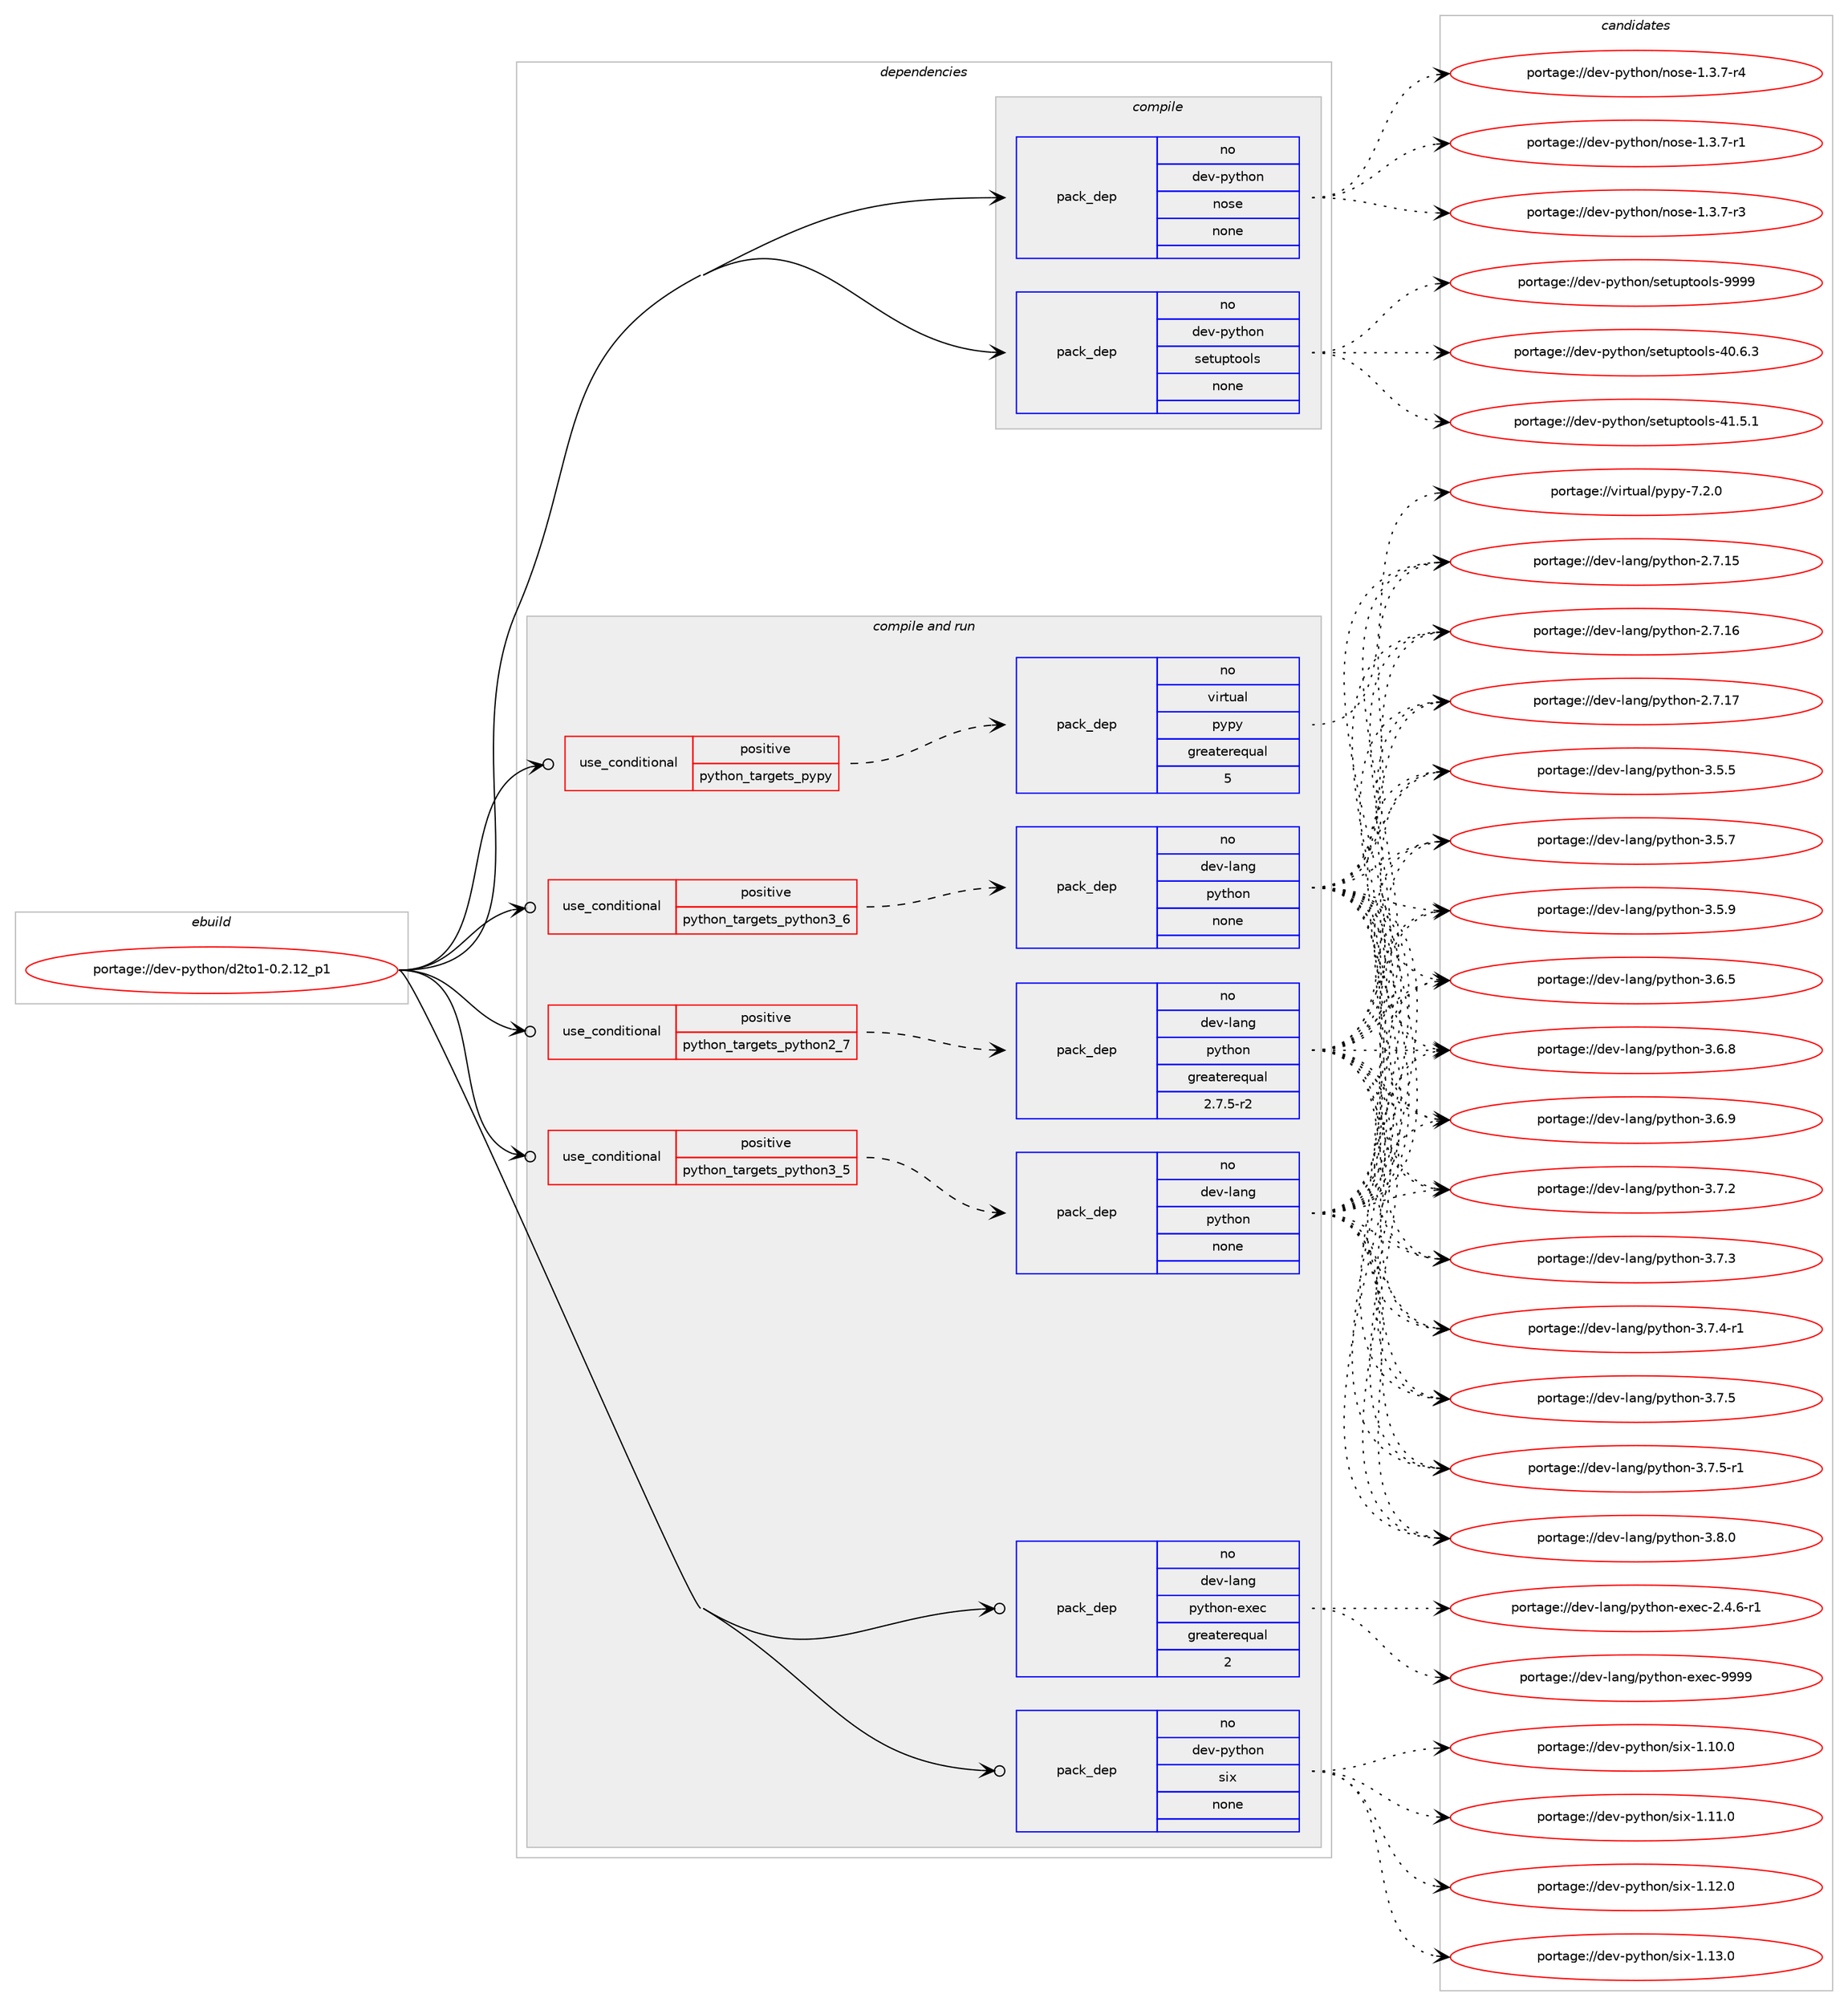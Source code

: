 digraph prolog {

# *************
# Graph options
# *************

newrank=true;
concentrate=true;
compound=true;
graph [rankdir=LR,fontname=Helvetica,fontsize=10,ranksep=1.5];#, ranksep=2.5, nodesep=0.2];
edge  [arrowhead=vee];
node  [fontname=Helvetica,fontsize=10];

# **********
# The ebuild
# **********

subgraph cluster_leftcol {
color=gray;
rank=same;
label=<<i>ebuild</i>>;
id [label="portage://dev-python/d2to1-0.2.12_p1", color=red, width=4, href="../dev-python/d2to1-0.2.12_p1.svg"];
}

# ****************
# The dependencies
# ****************

subgraph cluster_midcol {
color=gray;
label=<<i>dependencies</i>>;
subgraph cluster_compile {
fillcolor="#eeeeee";
style=filled;
label=<<i>compile</i>>;
subgraph pack104899 {
dependency135665 [label=<<TABLE BORDER="0" CELLBORDER="1" CELLSPACING="0" CELLPADDING="4" WIDTH="220"><TR><TD ROWSPAN="6" CELLPADDING="30">pack_dep</TD></TR><TR><TD WIDTH="110">no</TD></TR><TR><TD>dev-python</TD></TR><TR><TD>nose</TD></TR><TR><TD>none</TD></TR><TR><TD></TD></TR></TABLE>>, shape=none, color=blue];
}
id:e -> dependency135665:w [weight=20,style="solid",arrowhead="vee"];
subgraph pack104900 {
dependency135666 [label=<<TABLE BORDER="0" CELLBORDER="1" CELLSPACING="0" CELLPADDING="4" WIDTH="220"><TR><TD ROWSPAN="6" CELLPADDING="30">pack_dep</TD></TR><TR><TD WIDTH="110">no</TD></TR><TR><TD>dev-python</TD></TR><TR><TD>setuptools</TD></TR><TR><TD>none</TD></TR><TR><TD></TD></TR></TABLE>>, shape=none, color=blue];
}
id:e -> dependency135666:w [weight=20,style="solid",arrowhead="vee"];
}
subgraph cluster_compileandrun {
fillcolor="#eeeeee";
style=filled;
label=<<i>compile and run</i>>;
subgraph cond27450 {
dependency135667 [label=<<TABLE BORDER="0" CELLBORDER="1" CELLSPACING="0" CELLPADDING="4"><TR><TD ROWSPAN="3" CELLPADDING="10">use_conditional</TD></TR><TR><TD>positive</TD></TR><TR><TD>python_targets_pypy</TD></TR></TABLE>>, shape=none, color=red];
subgraph pack104901 {
dependency135668 [label=<<TABLE BORDER="0" CELLBORDER="1" CELLSPACING="0" CELLPADDING="4" WIDTH="220"><TR><TD ROWSPAN="6" CELLPADDING="30">pack_dep</TD></TR><TR><TD WIDTH="110">no</TD></TR><TR><TD>virtual</TD></TR><TR><TD>pypy</TD></TR><TR><TD>greaterequal</TD></TR><TR><TD>5</TD></TR></TABLE>>, shape=none, color=blue];
}
dependency135667:e -> dependency135668:w [weight=20,style="dashed",arrowhead="vee"];
}
id:e -> dependency135667:w [weight=20,style="solid",arrowhead="odotvee"];
subgraph cond27451 {
dependency135669 [label=<<TABLE BORDER="0" CELLBORDER="1" CELLSPACING="0" CELLPADDING="4"><TR><TD ROWSPAN="3" CELLPADDING="10">use_conditional</TD></TR><TR><TD>positive</TD></TR><TR><TD>python_targets_python2_7</TD></TR></TABLE>>, shape=none, color=red];
subgraph pack104902 {
dependency135670 [label=<<TABLE BORDER="0" CELLBORDER="1" CELLSPACING="0" CELLPADDING="4" WIDTH="220"><TR><TD ROWSPAN="6" CELLPADDING="30">pack_dep</TD></TR><TR><TD WIDTH="110">no</TD></TR><TR><TD>dev-lang</TD></TR><TR><TD>python</TD></TR><TR><TD>greaterequal</TD></TR><TR><TD>2.7.5-r2</TD></TR></TABLE>>, shape=none, color=blue];
}
dependency135669:e -> dependency135670:w [weight=20,style="dashed",arrowhead="vee"];
}
id:e -> dependency135669:w [weight=20,style="solid",arrowhead="odotvee"];
subgraph cond27452 {
dependency135671 [label=<<TABLE BORDER="0" CELLBORDER="1" CELLSPACING="0" CELLPADDING="4"><TR><TD ROWSPAN="3" CELLPADDING="10">use_conditional</TD></TR><TR><TD>positive</TD></TR><TR><TD>python_targets_python3_5</TD></TR></TABLE>>, shape=none, color=red];
subgraph pack104903 {
dependency135672 [label=<<TABLE BORDER="0" CELLBORDER="1" CELLSPACING="0" CELLPADDING="4" WIDTH="220"><TR><TD ROWSPAN="6" CELLPADDING="30">pack_dep</TD></TR><TR><TD WIDTH="110">no</TD></TR><TR><TD>dev-lang</TD></TR><TR><TD>python</TD></TR><TR><TD>none</TD></TR><TR><TD></TD></TR></TABLE>>, shape=none, color=blue];
}
dependency135671:e -> dependency135672:w [weight=20,style="dashed",arrowhead="vee"];
}
id:e -> dependency135671:w [weight=20,style="solid",arrowhead="odotvee"];
subgraph cond27453 {
dependency135673 [label=<<TABLE BORDER="0" CELLBORDER="1" CELLSPACING="0" CELLPADDING="4"><TR><TD ROWSPAN="3" CELLPADDING="10">use_conditional</TD></TR><TR><TD>positive</TD></TR><TR><TD>python_targets_python3_6</TD></TR></TABLE>>, shape=none, color=red];
subgraph pack104904 {
dependency135674 [label=<<TABLE BORDER="0" CELLBORDER="1" CELLSPACING="0" CELLPADDING="4" WIDTH="220"><TR><TD ROWSPAN="6" CELLPADDING="30">pack_dep</TD></TR><TR><TD WIDTH="110">no</TD></TR><TR><TD>dev-lang</TD></TR><TR><TD>python</TD></TR><TR><TD>none</TD></TR><TR><TD></TD></TR></TABLE>>, shape=none, color=blue];
}
dependency135673:e -> dependency135674:w [weight=20,style="dashed",arrowhead="vee"];
}
id:e -> dependency135673:w [weight=20,style="solid",arrowhead="odotvee"];
subgraph pack104905 {
dependency135675 [label=<<TABLE BORDER="0" CELLBORDER="1" CELLSPACING="0" CELLPADDING="4" WIDTH="220"><TR><TD ROWSPAN="6" CELLPADDING="30">pack_dep</TD></TR><TR><TD WIDTH="110">no</TD></TR><TR><TD>dev-lang</TD></TR><TR><TD>python-exec</TD></TR><TR><TD>greaterequal</TD></TR><TR><TD>2</TD></TR></TABLE>>, shape=none, color=blue];
}
id:e -> dependency135675:w [weight=20,style="solid",arrowhead="odotvee"];
subgraph pack104906 {
dependency135676 [label=<<TABLE BORDER="0" CELLBORDER="1" CELLSPACING="0" CELLPADDING="4" WIDTH="220"><TR><TD ROWSPAN="6" CELLPADDING="30">pack_dep</TD></TR><TR><TD WIDTH="110">no</TD></TR><TR><TD>dev-python</TD></TR><TR><TD>six</TD></TR><TR><TD>none</TD></TR><TR><TD></TD></TR></TABLE>>, shape=none, color=blue];
}
id:e -> dependency135676:w [weight=20,style="solid",arrowhead="odotvee"];
}
subgraph cluster_run {
fillcolor="#eeeeee";
style=filled;
label=<<i>run</i>>;
}
}

# **************
# The candidates
# **************

subgraph cluster_choices {
rank=same;
color=gray;
label=<<i>candidates</i>>;

subgraph choice104899 {
color=black;
nodesep=1;
choiceportage10010111845112121116104111110471101111151014549465146554511449 [label="portage://dev-python/nose-1.3.7-r1", color=red, width=4,href="../dev-python/nose-1.3.7-r1.svg"];
choiceportage10010111845112121116104111110471101111151014549465146554511451 [label="portage://dev-python/nose-1.3.7-r3", color=red, width=4,href="../dev-python/nose-1.3.7-r3.svg"];
choiceportage10010111845112121116104111110471101111151014549465146554511452 [label="portage://dev-python/nose-1.3.7-r4", color=red, width=4,href="../dev-python/nose-1.3.7-r4.svg"];
dependency135665:e -> choiceportage10010111845112121116104111110471101111151014549465146554511449:w [style=dotted,weight="100"];
dependency135665:e -> choiceportage10010111845112121116104111110471101111151014549465146554511451:w [style=dotted,weight="100"];
dependency135665:e -> choiceportage10010111845112121116104111110471101111151014549465146554511452:w [style=dotted,weight="100"];
}
subgraph choice104900 {
color=black;
nodesep=1;
choiceportage100101118451121211161041111104711510111611711211611111110811545524846544651 [label="portage://dev-python/setuptools-40.6.3", color=red, width=4,href="../dev-python/setuptools-40.6.3.svg"];
choiceportage100101118451121211161041111104711510111611711211611111110811545524946534649 [label="portage://dev-python/setuptools-41.5.1", color=red, width=4,href="../dev-python/setuptools-41.5.1.svg"];
choiceportage10010111845112121116104111110471151011161171121161111111081154557575757 [label="portage://dev-python/setuptools-9999", color=red, width=4,href="../dev-python/setuptools-9999.svg"];
dependency135666:e -> choiceportage100101118451121211161041111104711510111611711211611111110811545524846544651:w [style=dotted,weight="100"];
dependency135666:e -> choiceportage100101118451121211161041111104711510111611711211611111110811545524946534649:w [style=dotted,weight="100"];
dependency135666:e -> choiceportage10010111845112121116104111110471151011161171121161111111081154557575757:w [style=dotted,weight="100"];
}
subgraph choice104901 {
color=black;
nodesep=1;
choiceportage1181051141161179710847112121112121455546504648 [label="portage://virtual/pypy-7.2.0", color=red, width=4,href="../virtual/pypy-7.2.0.svg"];
dependency135668:e -> choiceportage1181051141161179710847112121112121455546504648:w [style=dotted,weight="100"];
}
subgraph choice104902 {
color=black;
nodesep=1;
choiceportage10010111845108971101034711212111610411111045504655464953 [label="portage://dev-lang/python-2.7.15", color=red, width=4,href="../dev-lang/python-2.7.15.svg"];
choiceportage10010111845108971101034711212111610411111045504655464954 [label="portage://dev-lang/python-2.7.16", color=red, width=4,href="../dev-lang/python-2.7.16.svg"];
choiceportage10010111845108971101034711212111610411111045504655464955 [label="portage://dev-lang/python-2.7.17", color=red, width=4,href="../dev-lang/python-2.7.17.svg"];
choiceportage100101118451089711010347112121116104111110455146534653 [label="portage://dev-lang/python-3.5.5", color=red, width=4,href="../dev-lang/python-3.5.5.svg"];
choiceportage100101118451089711010347112121116104111110455146534655 [label="portage://dev-lang/python-3.5.7", color=red, width=4,href="../dev-lang/python-3.5.7.svg"];
choiceportage100101118451089711010347112121116104111110455146534657 [label="portage://dev-lang/python-3.5.9", color=red, width=4,href="../dev-lang/python-3.5.9.svg"];
choiceportage100101118451089711010347112121116104111110455146544653 [label="portage://dev-lang/python-3.6.5", color=red, width=4,href="../dev-lang/python-3.6.5.svg"];
choiceportage100101118451089711010347112121116104111110455146544656 [label="portage://dev-lang/python-3.6.8", color=red, width=4,href="../dev-lang/python-3.6.8.svg"];
choiceportage100101118451089711010347112121116104111110455146544657 [label="portage://dev-lang/python-3.6.9", color=red, width=4,href="../dev-lang/python-3.6.9.svg"];
choiceportage100101118451089711010347112121116104111110455146554650 [label="portage://dev-lang/python-3.7.2", color=red, width=4,href="../dev-lang/python-3.7.2.svg"];
choiceportage100101118451089711010347112121116104111110455146554651 [label="portage://dev-lang/python-3.7.3", color=red, width=4,href="../dev-lang/python-3.7.3.svg"];
choiceportage1001011184510897110103471121211161041111104551465546524511449 [label="portage://dev-lang/python-3.7.4-r1", color=red, width=4,href="../dev-lang/python-3.7.4-r1.svg"];
choiceportage100101118451089711010347112121116104111110455146554653 [label="portage://dev-lang/python-3.7.5", color=red, width=4,href="../dev-lang/python-3.7.5.svg"];
choiceportage1001011184510897110103471121211161041111104551465546534511449 [label="portage://dev-lang/python-3.7.5-r1", color=red, width=4,href="../dev-lang/python-3.7.5-r1.svg"];
choiceportage100101118451089711010347112121116104111110455146564648 [label="portage://dev-lang/python-3.8.0", color=red, width=4,href="../dev-lang/python-3.8.0.svg"];
dependency135670:e -> choiceportage10010111845108971101034711212111610411111045504655464953:w [style=dotted,weight="100"];
dependency135670:e -> choiceportage10010111845108971101034711212111610411111045504655464954:w [style=dotted,weight="100"];
dependency135670:e -> choiceportage10010111845108971101034711212111610411111045504655464955:w [style=dotted,weight="100"];
dependency135670:e -> choiceportage100101118451089711010347112121116104111110455146534653:w [style=dotted,weight="100"];
dependency135670:e -> choiceportage100101118451089711010347112121116104111110455146534655:w [style=dotted,weight="100"];
dependency135670:e -> choiceportage100101118451089711010347112121116104111110455146534657:w [style=dotted,weight="100"];
dependency135670:e -> choiceportage100101118451089711010347112121116104111110455146544653:w [style=dotted,weight="100"];
dependency135670:e -> choiceportage100101118451089711010347112121116104111110455146544656:w [style=dotted,weight="100"];
dependency135670:e -> choiceportage100101118451089711010347112121116104111110455146544657:w [style=dotted,weight="100"];
dependency135670:e -> choiceportage100101118451089711010347112121116104111110455146554650:w [style=dotted,weight="100"];
dependency135670:e -> choiceportage100101118451089711010347112121116104111110455146554651:w [style=dotted,weight="100"];
dependency135670:e -> choiceportage1001011184510897110103471121211161041111104551465546524511449:w [style=dotted,weight="100"];
dependency135670:e -> choiceportage100101118451089711010347112121116104111110455146554653:w [style=dotted,weight="100"];
dependency135670:e -> choiceportage1001011184510897110103471121211161041111104551465546534511449:w [style=dotted,weight="100"];
dependency135670:e -> choiceportage100101118451089711010347112121116104111110455146564648:w [style=dotted,weight="100"];
}
subgraph choice104903 {
color=black;
nodesep=1;
choiceportage10010111845108971101034711212111610411111045504655464953 [label="portage://dev-lang/python-2.7.15", color=red, width=4,href="../dev-lang/python-2.7.15.svg"];
choiceportage10010111845108971101034711212111610411111045504655464954 [label="portage://dev-lang/python-2.7.16", color=red, width=4,href="../dev-lang/python-2.7.16.svg"];
choiceportage10010111845108971101034711212111610411111045504655464955 [label="portage://dev-lang/python-2.7.17", color=red, width=4,href="../dev-lang/python-2.7.17.svg"];
choiceportage100101118451089711010347112121116104111110455146534653 [label="portage://dev-lang/python-3.5.5", color=red, width=4,href="../dev-lang/python-3.5.5.svg"];
choiceportage100101118451089711010347112121116104111110455146534655 [label="portage://dev-lang/python-3.5.7", color=red, width=4,href="../dev-lang/python-3.5.7.svg"];
choiceportage100101118451089711010347112121116104111110455146534657 [label="portage://dev-lang/python-3.5.9", color=red, width=4,href="../dev-lang/python-3.5.9.svg"];
choiceportage100101118451089711010347112121116104111110455146544653 [label="portage://dev-lang/python-3.6.5", color=red, width=4,href="../dev-lang/python-3.6.5.svg"];
choiceportage100101118451089711010347112121116104111110455146544656 [label="portage://dev-lang/python-3.6.8", color=red, width=4,href="../dev-lang/python-3.6.8.svg"];
choiceportage100101118451089711010347112121116104111110455146544657 [label="portage://dev-lang/python-3.6.9", color=red, width=4,href="../dev-lang/python-3.6.9.svg"];
choiceportage100101118451089711010347112121116104111110455146554650 [label="portage://dev-lang/python-3.7.2", color=red, width=4,href="../dev-lang/python-3.7.2.svg"];
choiceportage100101118451089711010347112121116104111110455146554651 [label="portage://dev-lang/python-3.7.3", color=red, width=4,href="../dev-lang/python-3.7.3.svg"];
choiceportage1001011184510897110103471121211161041111104551465546524511449 [label="portage://dev-lang/python-3.7.4-r1", color=red, width=4,href="../dev-lang/python-3.7.4-r1.svg"];
choiceportage100101118451089711010347112121116104111110455146554653 [label="portage://dev-lang/python-3.7.5", color=red, width=4,href="../dev-lang/python-3.7.5.svg"];
choiceportage1001011184510897110103471121211161041111104551465546534511449 [label="portage://dev-lang/python-3.7.5-r1", color=red, width=4,href="../dev-lang/python-3.7.5-r1.svg"];
choiceportage100101118451089711010347112121116104111110455146564648 [label="portage://dev-lang/python-3.8.0", color=red, width=4,href="../dev-lang/python-3.8.0.svg"];
dependency135672:e -> choiceportage10010111845108971101034711212111610411111045504655464953:w [style=dotted,weight="100"];
dependency135672:e -> choiceportage10010111845108971101034711212111610411111045504655464954:w [style=dotted,weight="100"];
dependency135672:e -> choiceportage10010111845108971101034711212111610411111045504655464955:w [style=dotted,weight="100"];
dependency135672:e -> choiceportage100101118451089711010347112121116104111110455146534653:w [style=dotted,weight="100"];
dependency135672:e -> choiceportage100101118451089711010347112121116104111110455146534655:w [style=dotted,weight="100"];
dependency135672:e -> choiceportage100101118451089711010347112121116104111110455146534657:w [style=dotted,weight="100"];
dependency135672:e -> choiceportage100101118451089711010347112121116104111110455146544653:w [style=dotted,weight="100"];
dependency135672:e -> choiceportage100101118451089711010347112121116104111110455146544656:w [style=dotted,weight="100"];
dependency135672:e -> choiceportage100101118451089711010347112121116104111110455146544657:w [style=dotted,weight="100"];
dependency135672:e -> choiceportage100101118451089711010347112121116104111110455146554650:w [style=dotted,weight="100"];
dependency135672:e -> choiceportage100101118451089711010347112121116104111110455146554651:w [style=dotted,weight="100"];
dependency135672:e -> choiceportage1001011184510897110103471121211161041111104551465546524511449:w [style=dotted,weight="100"];
dependency135672:e -> choiceportage100101118451089711010347112121116104111110455146554653:w [style=dotted,weight="100"];
dependency135672:e -> choiceportage1001011184510897110103471121211161041111104551465546534511449:w [style=dotted,weight="100"];
dependency135672:e -> choiceportage100101118451089711010347112121116104111110455146564648:w [style=dotted,weight="100"];
}
subgraph choice104904 {
color=black;
nodesep=1;
choiceportage10010111845108971101034711212111610411111045504655464953 [label="portage://dev-lang/python-2.7.15", color=red, width=4,href="../dev-lang/python-2.7.15.svg"];
choiceportage10010111845108971101034711212111610411111045504655464954 [label="portage://dev-lang/python-2.7.16", color=red, width=4,href="../dev-lang/python-2.7.16.svg"];
choiceportage10010111845108971101034711212111610411111045504655464955 [label="portage://dev-lang/python-2.7.17", color=red, width=4,href="../dev-lang/python-2.7.17.svg"];
choiceportage100101118451089711010347112121116104111110455146534653 [label="portage://dev-lang/python-3.5.5", color=red, width=4,href="../dev-lang/python-3.5.5.svg"];
choiceportage100101118451089711010347112121116104111110455146534655 [label="portage://dev-lang/python-3.5.7", color=red, width=4,href="../dev-lang/python-3.5.7.svg"];
choiceportage100101118451089711010347112121116104111110455146534657 [label="portage://dev-lang/python-3.5.9", color=red, width=4,href="../dev-lang/python-3.5.9.svg"];
choiceportage100101118451089711010347112121116104111110455146544653 [label="portage://dev-lang/python-3.6.5", color=red, width=4,href="../dev-lang/python-3.6.5.svg"];
choiceportage100101118451089711010347112121116104111110455146544656 [label="portage://dev-lang/python-3.6.8", color=red, width=4,href="../dev-lang/python-3.6.8.svg"];
choiceportage100101118451089711010347112121116104111110455146544657 [label="portage://dev-lang/python-3.6.9", color=red, width=4,href="../dev-lang/python-3.6.9.svg"];
choiceportage100101118451089711010347112121116104111110455146554650 [label="portage://dev-lang/python-3.7.2", color=red, width=4,href="../dev-lang/python-3.7.2.svg"];
choiceportage100101118451089711010347112121116104111110455146554651 [label="portage://dev-lang/python-3.7.3", color=red, width=4,href="../dev-lang/python-3.7.3.svg"];
choiceportage1001011184510897110103471121211161041111104551465546524511449 [label="portage://dev-lang/python-3.7.4-r1", color=red, width=4,href="../dev-lang/python-3.7.4-r1.svg"];
choiceportage100101118451089711010347112121116104111110455146554653 [label="portage://dev-lang/python-3.7.5", color=red, width=4,href="../dev-lang/python-3.7.5.svg"];
choiceportage1001011184510897110103471121211161041111104551465546534511449 [label="portage://dev-lang/python-3.7.5-r1", color=red, width=4,href="../dev-lang/python-3.7.5-r1.svg"];
choiceportage100101118451089711010347112121116104111110455146564648 [label="portage://dev-lang/python-3.8.0", color=red, width=4,href="../dev-lang/python-3.8.0.svg"];
dependency135674:e -> choiceportage10010111845108971101034711212111610411111045504655464953:w [style=dotted,weight="100"];
dependency135674:e -> choiceportage10010111845108971101034711212111610411111045504655464954:w [style=dotted,weight="100"];
dependency135674:e -> choiceportage10010111845108971101034711212111610411111045504655464955:w [style=dotted,weight="100"];
dependency135674:e -> choiceportage100101118451089711010347112121116104111110455146534653:w [style=dotted,weight="100"];
dependency135674:e -> choiceportage100101118451089711010347112121116104111110455146534655:w [style=dotted,weight="100"];
dependency135674:e -> choiceportage100101118451089711010347112121116104111110455146534657:w [style=dotted,weight="100"];
dependency135674:e -> choiceportage100101118451089711010347112121116104111110455146544653:w [style=dotted,weight="100"];
dependency135674:e -> choiceportage100101118451089711010347112121116104111110455146544656:w [style=dotted,weight="100"];
dependency135674:e -> choiceportage100101118451089711010347112121116104111110455146544657:w [style=dotted,weight="100"];
dependency135674:e -> choiceportage100101118451089711010347112121116104111110455146554650:w [style=dotted,weight="100"];
dependency135674:e -> choiceportage100101118451089711010347112121116104111110455146554651:w [style=dotted,weight="100"];
dependency135674:e -> choiceportage1001011184510897110103471121211161041111104551465546524511449:w [style=dotted,weight="100"];
dependency135674:e -> choiceportage100101118451089711010347112121116104111110455146554653:w [style=dotted,weight="100"];
dependency135674:e -> choiceportage1001011184510897110103471121211161041111104551465546534511449:w [style=dotted,weight="100"];
dependency135674:e -> choiceportage100101118451089711010347112121116104111110455146564648:w [style=dotted,weight="100"];
}
subgraph choice104905 {
color=black;
nodesep=1;
choiceportage10010111845108971101034711212111610411111045101120101994550465246544511449 [label="portage://dev-lang/python-exec-2.4.6-r1", color=red, width=4,href="../dev-lang/python-exec-2.4.6-r1.svg"];
choiceportage10010111845108971101034711212111610411111045101120101994557575757 [label="portage://dev-lang/python-exec-9999", color=red, width=4,href="../dev-lang/python-exec-9999.svg"];
dependency135675:e -> choiceportage10010111845108971101034711212111610411111045101120101994550465246544511449:w [style=dotted,weight="100"];
dependency135675:e -> choiceportage10010111845108971101034711212111610411111045101120101994557575757:w [style=dotted,weight="100"];
}
subgraph choice104906 {
color=black;
nodesep=1;
choiceportage100101118451121211161041111104711510512045494649484648 [label="portage://dev-python/six-1.10.0", color=red, width=4,href="../dev-python/six-1.10.0.svg"];
choiceportage100101118451121211161041111104711510512045494649494648 [label="portage://dev-python/six-1.11.0", color=red, width=4,href="../dev-python/six-1.11.0.svg"];
choiceportage100101118451121211161041111104711510512045494649504648 [label="portage://dev-python/six-1.12.0", color=red, width=4,href="../dev-python/six-1.12.0.svg"];
choiceportage100101118451121211161041111104711510512045494649514648 [label="portage://dev-python/six-1.13.0", color=red, width=4,href="../dev-python/six-1.13.0.svg"];
dependency135676:e -> choiceportage100101118451121211161041111104711510512045494649484648:w [style=dotted,weight="100"];
dependency135676:e -> choiceportage100101118451121211161041111104711510512045494649494648:w [style=dotted,weight="100"];
dependency135676:e -> choiceportage100101118451121211161041111104711510512045494649504648:w [style=dotted,weight="100"];
dependency135676:e -> choiceportage100101118451121211161041111104711510512045494649514648:w [style=dotted,weight="100"];
}
}

}
